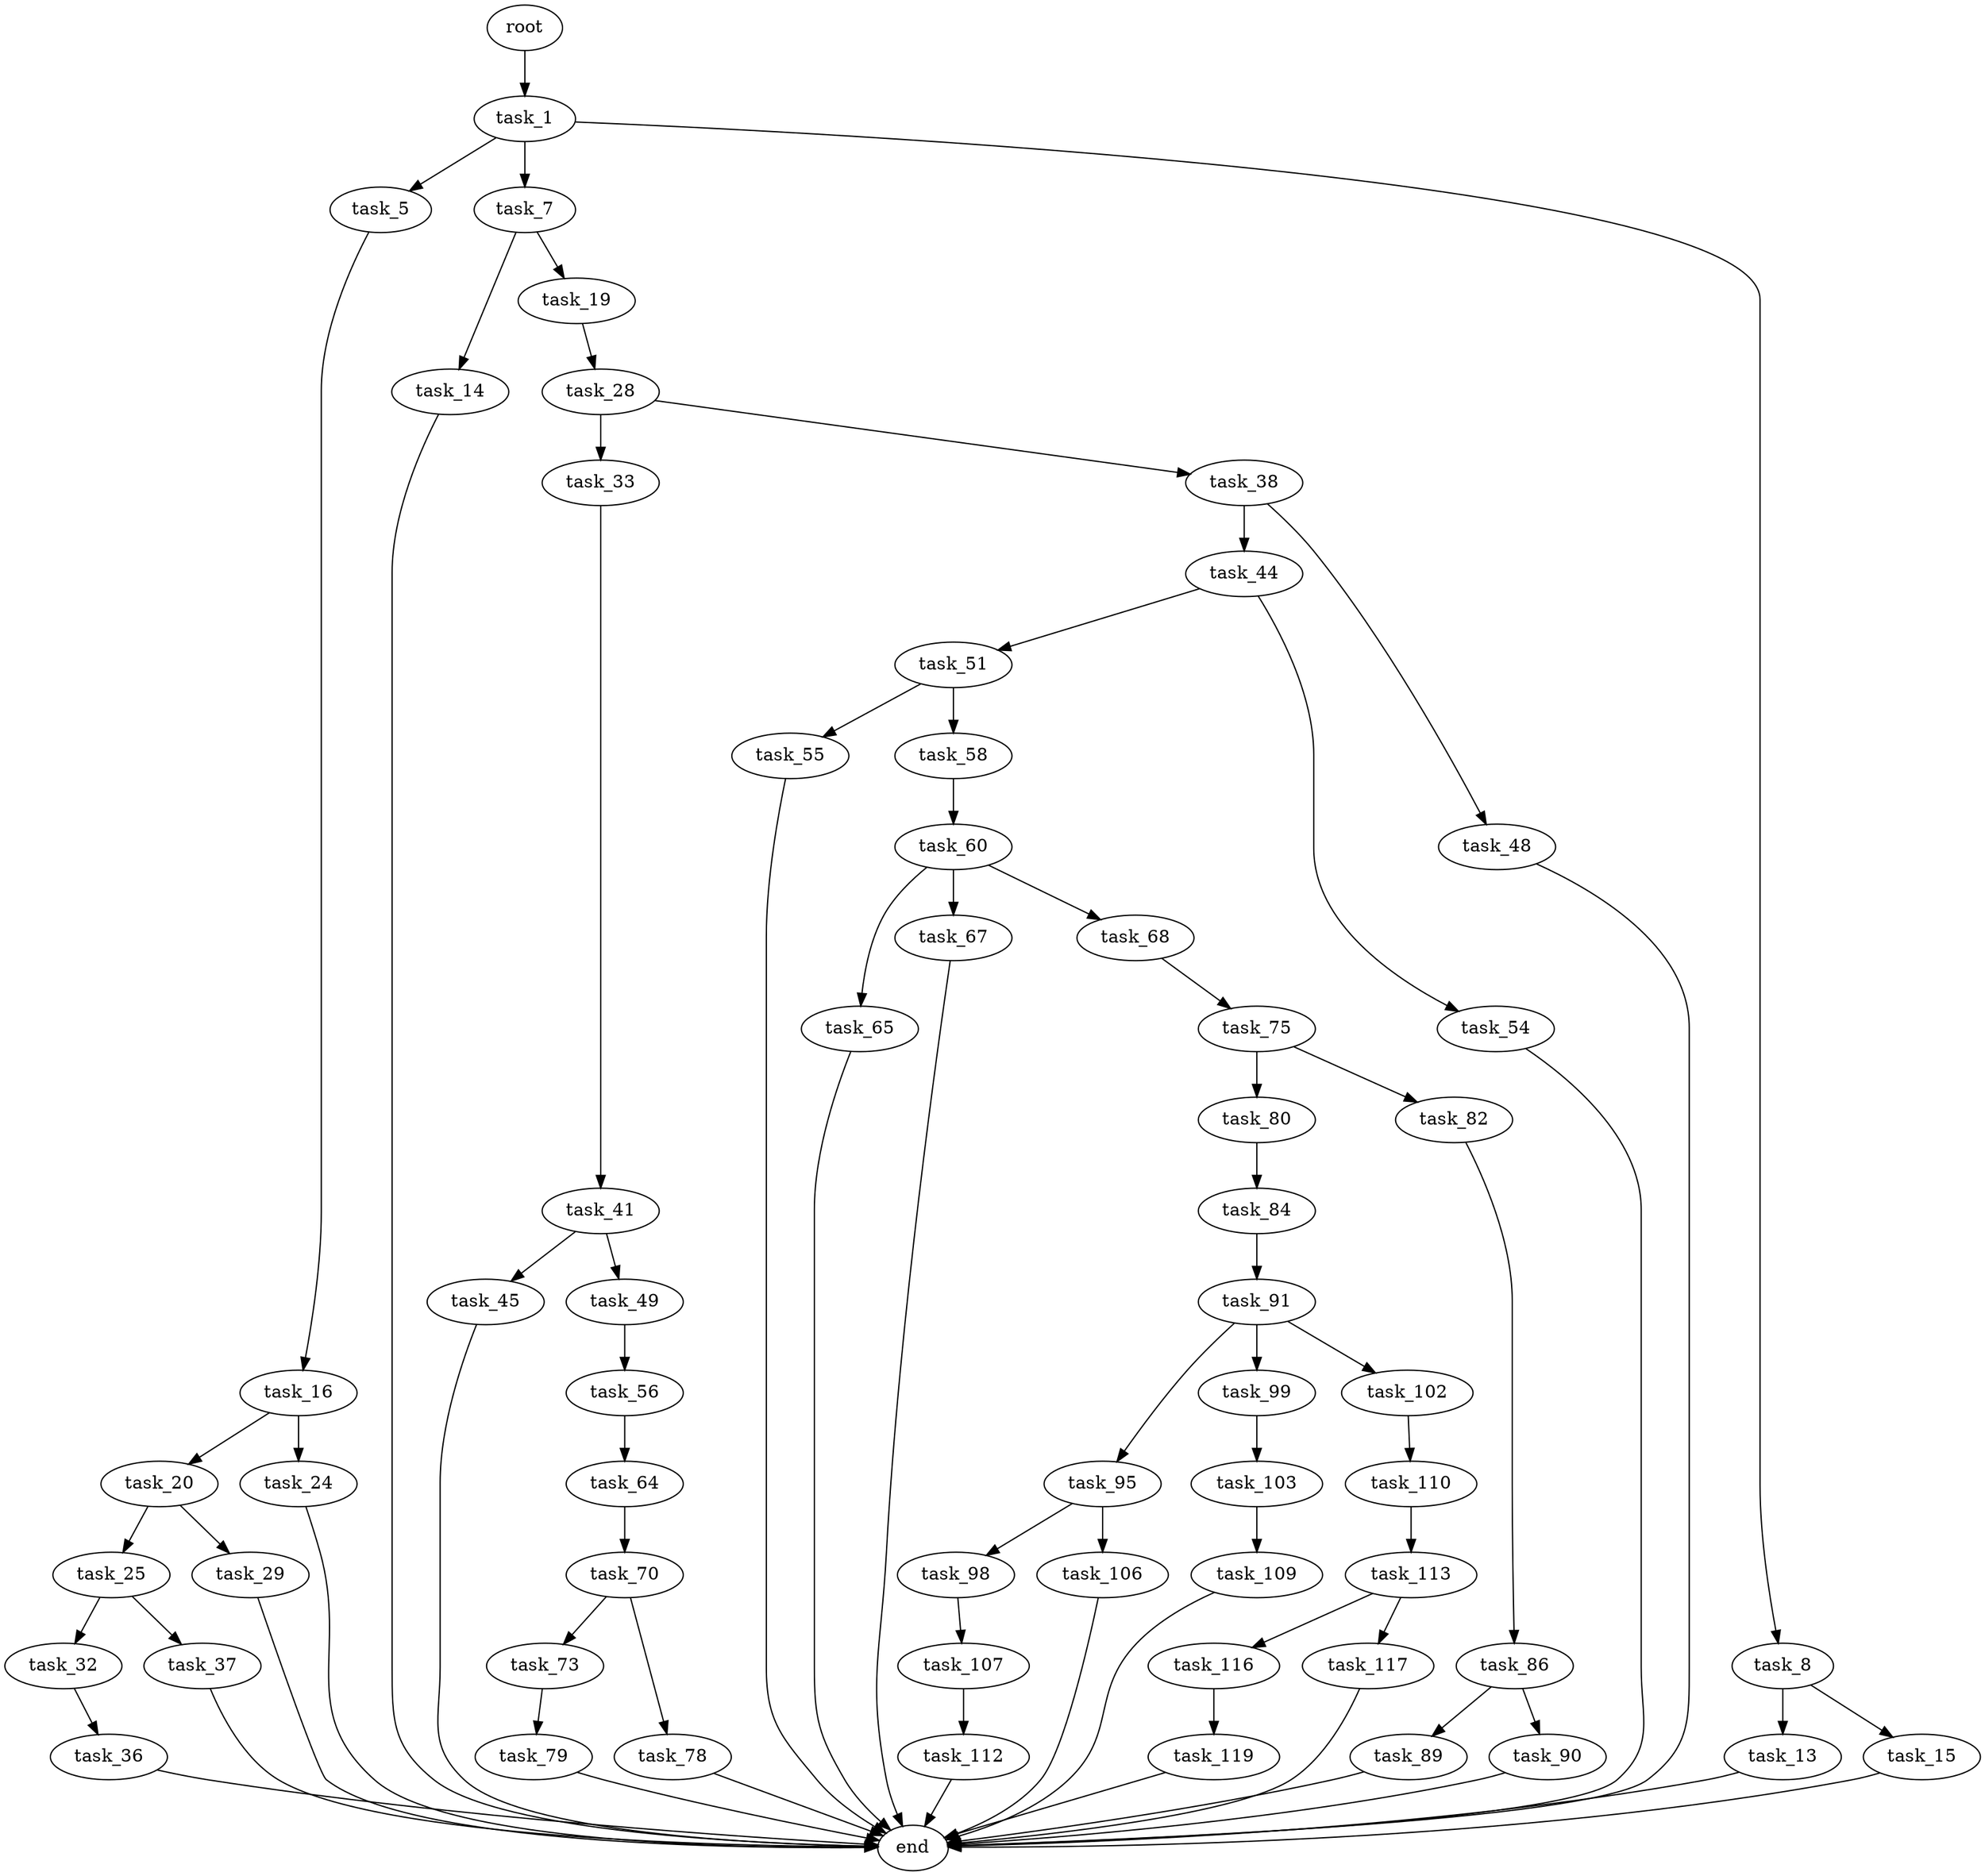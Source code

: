 digraph G {
  root [size="0.000000"];
  task_1 [size="1073741824000.000000"];
  task_5 [size="28991029248.000000"];
  task_7 [size="952850494.000000"];
  task_8 [size="33448997065.000000"];
  task_13 [size="549755813888.000000"];
  task_14 [size="19411691897.000000"];
  task_15 [size="19884989099.000000"];
  task_16 [size="13633176073.000000"];
  task_19 [size="43226780198.000000"];
  task_20 [size="782757789696.000000"];
  task_24 [size="1796420109.000000"];
  task_25 [size="410026958632.000000"];
  task_28 [size="368293445632.000000"];
  task_29 [size="23373543985.000000"];
  task_32 [size="16850393919.000000"];
  task_33 [size="82108038055.000000"];
  task_36 [size="782757789696.000000"];
  task_37 [size="103053044390.000000"];
  task_38 [size="8589934592.000000"];
  task_41 [size="782757789696.000000"];
  task_44 [size="8589934592.000000"];
  task_45 [size="8508887501.000000"];
  task_48 [size="1071172830105.000000"];
  task_49 [size="1137237839.000000"];
  task_51 [size="68719476736.000000"];
  task_54 [size="1790853257.000000"];
  task_55 [size="26336403470.000000"];
  task_56 [size="10861075464.000000"];
  task_58 [size="134217728000.000000"];
  task_60 [size="368293445632.000000"];
  task_64 [size="4916295102.000000"];
  task_65 [size="272317331770.000000"];
  task_67 [size="4793316562.000000"];
  task_68 [size="782757789696.000000"];
  task_70 [size="18295262629.000000"];
  task_73 [size="5469652064.000000"];
  task_75 [size="549755813888.000000"];
  task_78 [size="144750185876.000000"];
  task_79 [size="774413004760.000000"];
  task_80 [size="11758809412.000000"];
  task_82 [size="2628695866.000000"];
  task_84 [size="1430012298193.000000"];
  task_86 [size="368293445632.000000"];
  task_89 [size="549755813888.000000"];
  task_90 [size="368293445632.000000"];
  task_91 [size="368293445632.000000"];
  task_95 [size="24685701197.000000"];
  task_98 [size="1073741824000.000000"];
  task_99 [size="782757789696.000000"];
  task_102 [size="3443863709.000000"];
  task_103 [size="368293445632.000000"];
  task_106 [size="28991029248.000000"];
  task_107 [size="1284256260293.000000"];
  task_109 [size="343989196144.000000"];
  task_110 [size="964969069351.000000"];
  task_112 [size="1073741824000.000000"];
  task_113 [size="1079066881845.000000"];
  task_116 [size="782757789696.000000"];
  task_117 [size="134217728000.000000"];
  task_119 [size="63068261187.000000"];
  end [size="0.000000"];

  root -> task_1 [size="1.000000"];
  task_1 -> task_5 [size="838860800.000000"];
  task_1 -> task_7 [size="838860800.000000"];
  task_1 -> task_8 [size="838860800.000000"];
  task_5 -> task_16 [size="75497472.000000"];
  task_7 -> task_14 [size="33554432.000000"];
  task_7 -> task_19 [size="33554432.000000"];
  task_8 -> task_13 [size="33554432.000000"];
  task_8 -> task_15 [size="33554432.000000"];
  task_13 -> end [size="1.000000"];
  task_14 -> end [size="1.000000"];
  task_15 -> end [size="1.000000"];
  task_16 -> task_20 [size="679477248.000000"];
  task_16 -> task_24 [size="679477248.000000"];
  task_19 -> task_28 [size="838860800.000000"];
  task_20 -> task_25 [size="679477248.000000"];
  task_20 -> task_29 [size="679477248.000000"];
  task_24 -> end [size="1.000000"];
  task_25 -> task_32 [size="536870912.000000"];
  task_25 -> task_37 [size="536870912.000000"];
  task_28 -> task_33 [size="411041792.000000"];
  task_28 -> task_38 [size="411041792.000000"];
  task_29 -> end [size="1.000000"];
  task_32 -> task_36 [size="536870912.000000"];
  task_33 -> task_41 [size="209715200.000000"];
  task_36 -> end [size="1.000000"];
  task_37 -> end [size="1.000000"];
  task_38 -> task_44 [size="33554432.000000"];
  task_38 -> task_48 [size="33554432.000000"];
  task_41 -> task_45 [size="679477248.000000"];
  task_41 -> task_49 [size="679477248.000000"];
  task_44 -> task_51 [size="33554432.000000"];
  task_44 -> task_54 [size="33554432.000000"];
  task_45 -> end [size="1.000000"];
  task_48 -> end [size="1.000000"];
  task_49 -> task_56 [size="33554432.000000"];
  task_51 -> task_55 [size="134217728.000000"];
  task_51 -> task_58 [size="134217728.000000"];
  task_54 -> end [size="1.000000"];
  task_55 -> end [size="1.000000"];
  task_56 -> task_64 [size="301989888.000000"];
  task_58 -> task_60 [size="209715200.000000"];
  task_60 -> task_65 [size="411041792.000000"];
  task_60 -> task_67 [size="411041792.000000"];
  task_60 -> task_68 [size="411041792.000000"];
  task_64 -> task_70 [size="301989888.000000"];
  task_65 -> end [size="1.000000"];
  task_67 -> end [size="1.000000"];
  task_68 -> task_75 [size="679477248.000000"];
  task_70 -> task_73 [size="536870912.000000"];
  task_70 -> task_78 [size="536870912.000000"];
  task_73 -> task_79 [size="209715200.000000"];
  task_75 -> task_80 [size="536870912.000000"];
  task_75 -> task_82 [size="536870912.000000"];
  task_78 -> end [size="1.000000"];
  task_79 -> end [size="1.000000"];
  task_80 -> task_84 [size="33554432.000000"];
  task_82 -> task_86 [size="75497472.000000"];
  task_84 -> task_91 [size="838860800.000000"];
  task_86 -> task_89 [size="411041792.000000"];
  task_86 -> task_90 [size="411041792.000000"];
  task_89 -> end [size="1.000000"];
  task_90 -> end [size="1.000000"];
  task_91 -> task_95 [size="411041792.000000"];
  task_91 -> task_99 [size="411041792.000000"];
  task_91 -> task_102 [size="411041792.000000"];
  task_95 -> task_98 [size="679477248.000000"];
  task_95 -> task_106 [size="679477248.000000"];
  task_98 -> task_107 [size="838860800.000000"];
  task_99 -> task_103 [size="679477248.000000"];
  task_102 -> task_110 [size="75497472.000000"];
  task_103 -> task_109 [size="411041792.000000"];
  task_106 -> end [size="1.000000"];
  task_107 -> task_112 [size="838860800.000000"];
  task_109 -> end [size="1.000000"];
  task_110 -> task_113 [size="838860800.000000"];
  task_112 -> end [size="1.000000"];
  task_113 -> task_116 [size="679477248.000000"];
  task_113 -> task_117 [size="679477248.000000"];
  task_116 -> task_119 [size="679477248.000000"];
  task_117 -> end [size="1.000000"];
  task_119 -> end [size="1.000000"];
}
